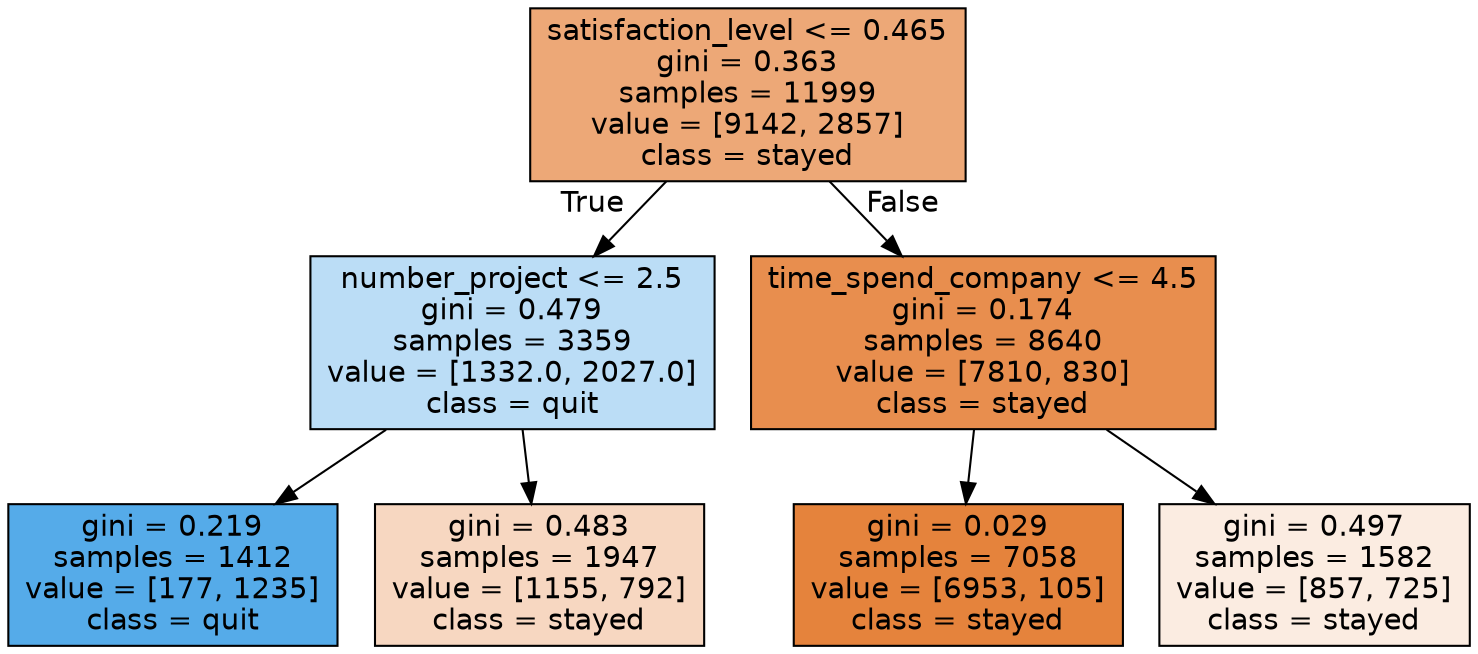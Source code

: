 digraph Tree {
node [shape=box, style="filled", color="black", fontname="helvetica"] ;
edge [fontname="helvetica"] ;
0 [label="satisfaction_level <= 0.465\ngini = 0.363\nsamples = 11999\nvalue = [9142, 2857]\nclass = stayed", fillcolor="#eda877"] ;
1 [label="number_project <= 2.5\ngini = 0.479\nsamples = 3359\nvalue = [1332.0, 2027.0]\nclass = quit", fillcolor="#bbddf6"] ;
0 -> 1 [labeldistance=2.5, labelangle=45, headlabel="True"] ;
2 [label="gini = 0.219\nsamples = 1412\nvalue = [177, 1235]\nclass = quit", fillcolor="#55abe9"] ;
1 -> 2 ;
3 [label="gini = 0.483\nsamples = 1947\nvalue = [1155, 792]\nclass = stayed", fillcolor="#f7d7c1"] ;
1 -> 3 ;
4 [label="time_spend_company <= 4.5\ngini = 0.174\nsamples = 8640\nvalue = [7810, 830]\nclass = stayed", fillcolor="#e88e4e"] ;
0 -> 4 [labeldistance=2.5, labelangle=-45, headlabel="False"] ;
5 [label="gini = 0.029\nsamples = 7058\nvalue = [6953, 105]\nclass = stayed", fillcolor="#e5833c"] ;
4 -> 5 ;
6 [label="gini = 0.497\nsamples = 1582\nvalue = [857, 725]\nclass = stayed", fillcolor="#fbece1"] ;
4 -> 6 ;
}
